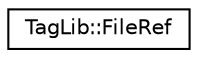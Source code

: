 digraph "Graphical Class Hierarchy"
{
  edge [fontname="Helvetica",fontsize="10",labelfontname="Helvetica",labelfontsize="10"];
  node [fontname="Helvetica",fontsize="10",shape=record];
  rankdir="LR";
  Node1 [label="TagLib::FileRef",height=0.2,width=0.4,color="black", fillcolor="white", style="filled",URL="$class_tag_lib_1_1_file_ref.html",tooltip="This class provides a simple abstraction for creating and handling files. "];
}
